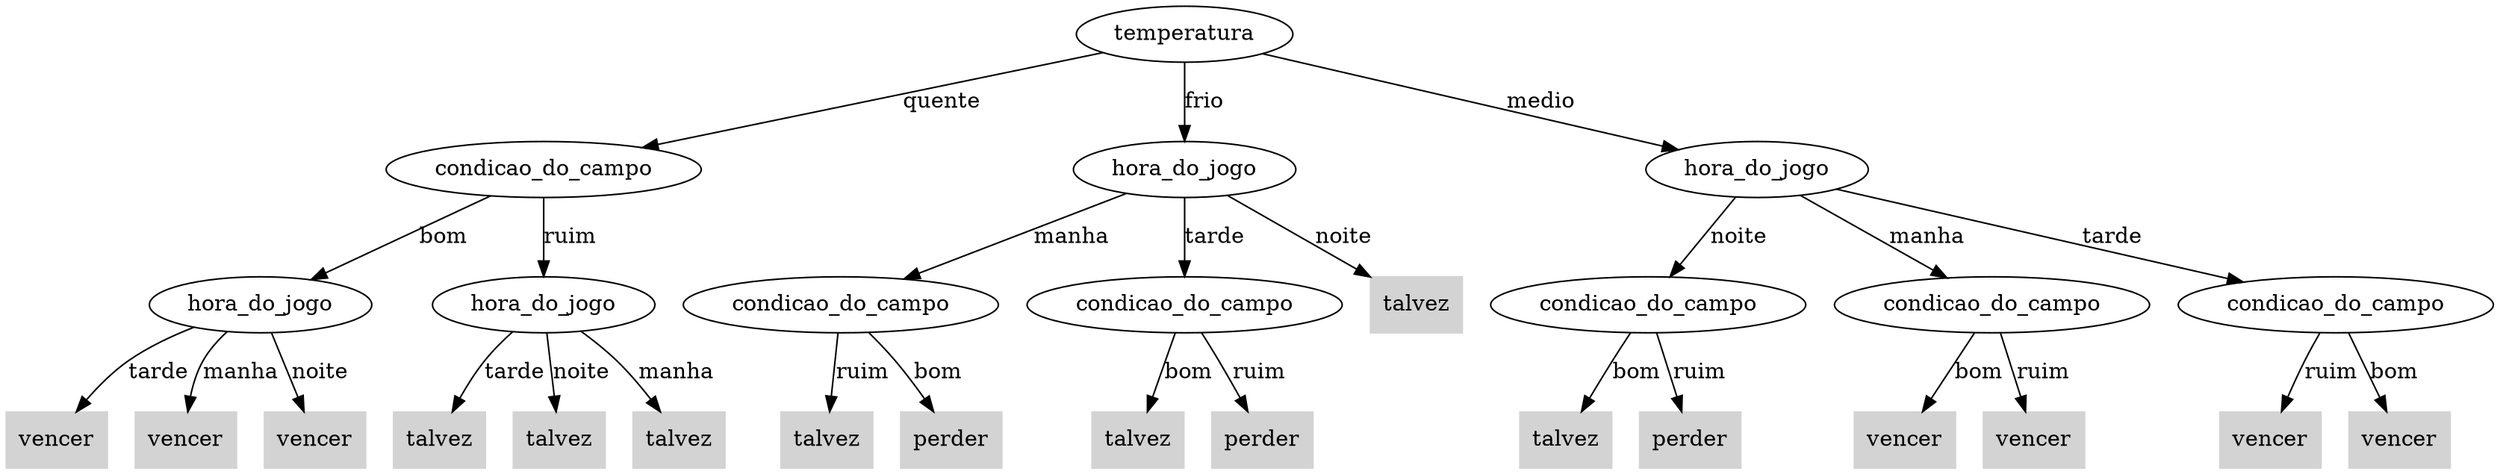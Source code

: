 digraph Arvore_Decisao {
	"" [label=temperatura]
	"" -> "->quente" [label=quente]
	"->quente" [label=condicao_do_campo]
	"->quente" -> "->quente->bom" [label=bom]
	"->quente->bom" [label=hora_do_jogo]
	"->quente->bom" -> "->quente->bom->tarde" [label=tarde]
	"->quente->bom->tarde" [label=vencer color=lightgrey shape=box style=filled]
	"->quente->bom" -> "->quente->bom->manha" [label=manha]
	"->quente->bom->manha" [label=vencer color=lightgrey shape=box style=filled]
	"->quente->bom" -> "->quente->bom->noite" [label=noite]
	"->quente->bom->noite" [label=vencer color=lightgrey shape=box style=filled]
	"->quente" -> "->quente->ruim" [label=ruim]
	"->quente->ruim" [label=hora_do_jogo]
	"->quente->ruim" -> "->quente->ruim->tarde" [label=tarde]
	"->quente->ruim->tarde" [label=talvez color=lightgrey shape=box style=filled]
	"->quente->ruim" -> "->quente->ruim->noite" [label=noite]
	"->quente->ruim->noite" [label=talvez color=lightgrey shape=box style=filled]
	"->quente->ruim" -> "->quente->ruim->manha" [label=manha]
	"->quente->ruim->manha" [label=talvez color=lightgrey shape=box style=filled]
	"" -> "->frio" [label=frio]
	"->frio" [label=hora_do_jogo]
	"->frio" -> "->frio->manha" [label=manha]
	"->frio->manha" [label=condicao_do_campo]
	"->frio->manha" -> "->frio->manha->ruim" [label=ruim]
	"->frio->manha->ruim" [label=talvez color=lightgrey shape=box style=filled]
	"->frio->manha" -> "->frio->manha->bom" [label=bom]
	"->frio->manha->bom" [label=perder color=lightgrey shape=box style=filled]
	"->frio" -> "->frio->tarde" [label=tarde]
	"->frio->tarde" [label=condicao_do_campo]
	"->frio->tarde" -> "->frio->tarde->bom" [label=bom]
	"->frio->tarde->bom" [label=talvez color=lightgrey shape=box style=filled]
	"->frio->tarde" -> "->frio->tarde->ruim" [label=ruim]
	"->frio->tarde->ruim" [label=perder color=lightgrey shape=box style=filled]
	"->frio" -> "->frio->noite" [label=noite]
	"->frio->noite" [label=talvez color=lightgrey shape=box style=filled]
	"" -> "->medio" [label=medio]
	"->medio" [label=hora_do_jogo]
	"->medio" -> "->medio->noite" [label=noite]
	"->medio->noite" [label=condicao_do_campo]
	"->medio->noite" -> "->medio->noite->bom" [label=bom]
	"->medio->noite->bom" [label=talvez color=lightgrey shape=box style=filled]
	"->medio->noite" -> "->medio->noite->ruim" [label=ruim]
	"->medio->noite->ruim" [label=perder color=lightgrey shape=box style=filled]
	"->medio" -> "->medio->manha" [label=manha]
	"->medio->manha" [label=condicao_do_campo]
	"->medio->manha" -> "->medio->manha->bom" [label=bom]
	"->medio->manha->bom" [label=vencer color=lightgrey shape=box style=filled]
	"->medio->manha" -> "->medio->manha->ruim" [label=ruim]
	"->medio->manha->ruim" [label=vencer color=lightgrey shape=box style=filled]
	"->medio" -> "->medio->tarde" [label=tarde]
	"->medio->tarde" [label=condicao_do_campo]
	"->medio->tarde" -> "->medio->tarde->ruim" [label=ruim]
	"->medio->tarde->ruim" [label=vencer color=lightgrey shape=box style=filled]
	"->medio->tarde" -> "->medio->tarde->bom" [label=bom]
	"->medio->tarde->bom" [label=vencer color=lightgrey shape=box style=filled]
}
